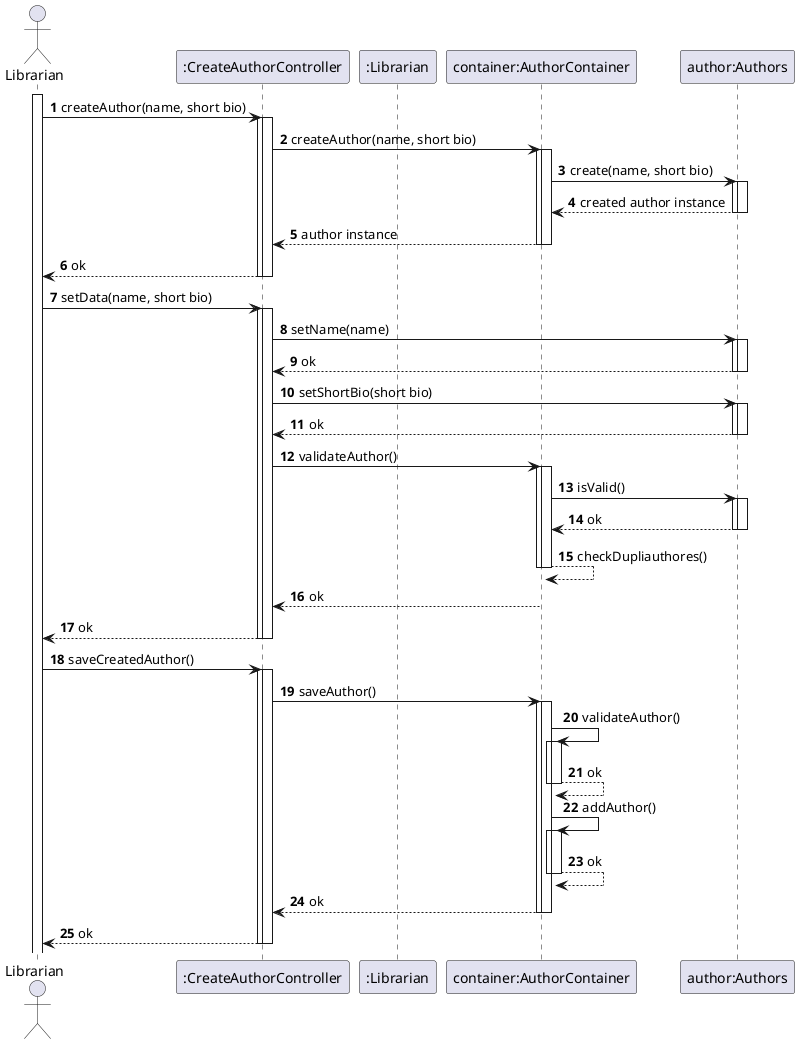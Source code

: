 @startuml

actor Librarian

participant "AuthorsController" as Controller
participant "AuthorsService" as Service
participant "AuthorsRepository" as Repository

Librarian -> Controller: createAuthor(name, short bio)
activate Controller
Controller -> Service: create(name, short bio)
activate Service
Service -> Repository: create(name, short bio)
activate Repository
Repository --> Service: Authors
deactivate Repository
Service --> Controller: Authors
deactivate Service
Controller -> Controller: saveCreatedAuthor()
activate Controller
Controller --> Librarian: Result
deactivate Controller
@startuml
'https://plantuml.com/sequence-diagram

autoactivate on
autonumber

actor "Librarian" as User
participant ":CreateAuthorController" as Ctrl
participant ":Librarian" as Librarian
participant "container:AuthorContainer" as Container
participant "author:Authors" as Author

activate User

User -> Ctrl: createAuthor(name, short bio)
activate Ctrl
Ctrl -> Container: createAuthor(name, short bio)
activate Container
Container -> Author: create(name, short bio)
activate Author
Author --> Container: created author instance
deactivate Author
Container --> Ctrl: author instance
deactivate Container
Ctrl --> User: ok
deactivate Ctrl

User -> Ctrl: setData(name, short bio)
activate Ctrl
Ctrl -> Author: setName(name)
activate Author
Author --> Ctrl: ok
deactivate Author
Ctrl -> Author: setShortBio(short bio)
activate Author
Author --> Ctrl: ok
deactivate Author
Ctrl -> Container: validateAuthor()
activate Container
Container -> Author: isValid()
activate Author
Author --> Container: ok
deactivate Author
Container --> Container: checkDupliauthores()
deactivate Container
Container --> Ctrl: ok
deactivate Container
Ctrl --> User: ok
deactivate Ctrl

User -> Ctrl: saveCreatedAuthor()
activate Ctrl
Ctrl -> Container: saveAuthor()
activate Container
Container -> Container : validateAuthor()
activate Container
Container --> Container : ok
deactivate Container
Container -> Container: addAuthor()
activate Container
Container --> Container : ok
deactivate Container
Container --> Ctrl: ok
deactivate Container
Ctrl --> User: ok
deactivate Ctrl

@enduml

@enduml
